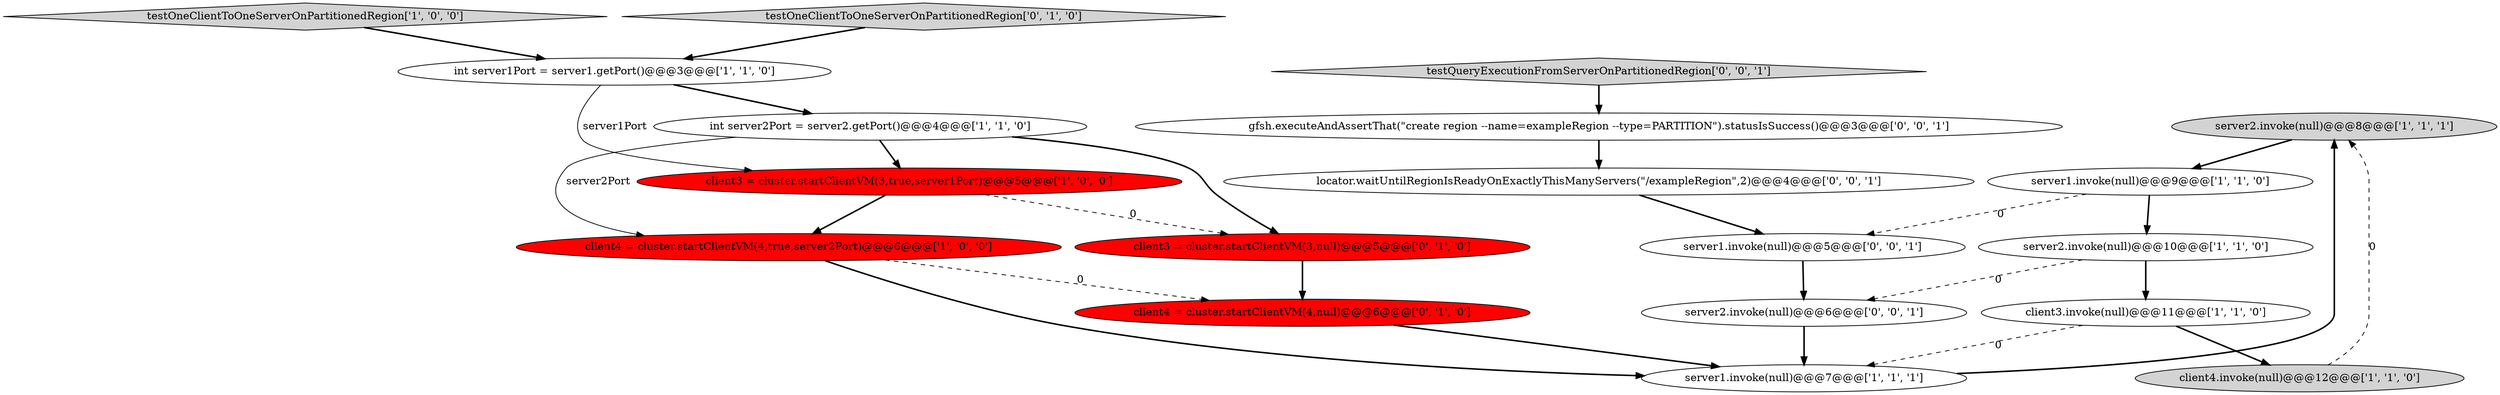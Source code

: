 digraph {
2 [style = filled, label = "server2.invoke(null)@@@8@@@['1', '1', '1']", fillcolor = lightgray, shape = ellipse image = "AAA0AAABBB1BBB"];
9 [style = filled, label = "server1.invoke(null)@@@9@@@['1', '1', '0']", fillcolor = white, shape = ellipse image = "AAA0AAABBB1BBB"];
15 [style = filled, label = "server2.invoke(null)@@@6@@@['0', '0', '1']", fillcolor = white, shape = ellipse image = "AAA0AAABBB3BBB"];
8 [style = filled, label = "client3 = cluster.startClientVM(3,true,server1Port)@@@5@@@['1', '0', '0']", fillcolor = red, shape = ellipse image = "AAA1AAABBB1BBB"];
16 [style = filled, label = "server1.invoke(null)@@@5@@@['0', '0', '1']", fillcolor = white, shape = ellipse image = "AAA0AAABBB3BBB"];
17 [style = filled, label = "testQueryExecutionFromServerOnPartitionedRegion['0', '0', '1']", fillcolor = lightgray, shape = diamond image = "AAA0AAABBB3BBB"];
18 [style = filled, label = "gfsh.executeAndAssertThat(\"create region --name=exampleRegion --type=PARTITION\").statusIsSuccess()@@@3@@@['0', '0', '1']", fillcolor = white, shape = ellipse image = "AAA0AAABBB3BBB"];
4 [style = filled, label = "testOneClientToOneServerOnPartitionedRegion['1', '0', '0']", fillcolor = lightgray, shape = diamond image = "AAA0AAABBB1BBB"];
6 [style = filled, label = "client4 = cluster.startClientVM(4,true,server2Port)@@@6@@@['1', '0', '0']", fillcolor = red, shape = ellipse image = "AAA1AAABBB1BBB"];
5 [style = filled, label = "client4.invoke(null)@@@12@@@['1', '1', '0']", fillcolor = lightgray, shape = ellipse image = "AAA0AAABBB1BBB"];
13 [style = filled, label = "client4 = cluster.startClientVM(4,null)@@@6@@@['0', '1', '0']", fillcolor = red, shape = ellipse image = "AAA1AAABBB2BBB"];
3 [style = filled, label = "int server1Port = server1.getPort()@@@3@@@['1', '1', '0']", fillcolor = white, shape = ellipse image = "AAA0AAABBB1BBB"];
12 [style = filled, label = "client3 = cluster.startClientVM(3,null)@@@5@@@['0', '1', '0']", fillcolor = red, shape = ellipse image = "AAA1AAABBB2BBB"];
14 [style = filled, label = "locator.waitUntilRegionIsReadyOnExactlyThisManyServers(\"/exampleRegion\",2)@@@4@@@['0', '0', '1']", fillcolor = white, shape = ellipse image = "AAA0AAABBB3BBB"];
1 [style = filled, label = "server1.invoke(null)@@@7@@@['1', '1', '1']", fillcolor = white, shape = ellipse image = "AAA0AAABBB1BBB"];
11 [style = filled, label = "testOneClientToOneServerOnPartitionedRegion['0', '1', '0']", fillcolor = lightgray, shape = diamond image = "AAA0AAABBB2BBB"];
10 [style = filled, label = "server2.invoke(null)@@@10@@@['1', '1', '0']", fillcolor = white, shape = ellipse image = "AAA0AAABBB1BBB"];
0 [style = filled, label = "int server2Port = server2.getPort()@@@4@@@['1', '1', '0']", fillcolor = white, shape = ellipse image = "AAA0AAABBB1BBB"];
7 [style = filled, label = "client3.invoke(null)@@@11@@@['1', '1', '0']", fillcolor = white, shape = ellipse image = "AAA0AAABBB1BBB"];
14->16 [style = bold, label=""];
10->15 [style = dashed, label="0"];
16->15 [style = bold, label=""];
4->3 [style = bold, label=""];
9->16 [style = dashed, label="0"];
7->1 [style = dashed, label="0"];
0->12 [style = bold, label=""];
8->12 [style = dashed, label="0"];
8->6 [style = bold, label=""];
2->9 [style = bold, label=""];
9->10 [style = bold, label=""];
5->2 [style = dashed, label="0"];
10->7 [style = bold, label=""];
13->1 [style = bold, label=""];
3->0 [style = bold, label=""];
0->6 [style = solid, label="server2Port"];
6->1 [style = bold, label=""];
12->13 [style = bold, label=""];
7->5 [style = bold, label=""];
6->13 [style = dashed, label="0"];
11->3 [style = bold, label=""];
0->8 [style = bold, label=""];
3->8 [style = solid, label="server1Port"];
1->2 [style = bold, label=""];
18->14 [style = bold, label=""];
17->18 [style = bold, label=""];
15->1 [style = bold, label=""];
}
